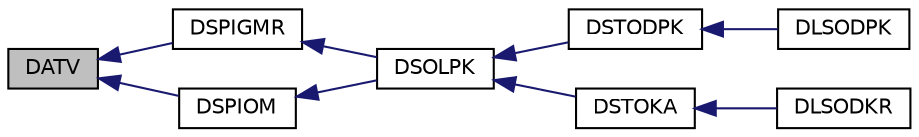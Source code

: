 digraph G
{
  edge [fontname="Helvetica",fontsize="10",labelfontname="Helvetica",labelfontsize="10"];
  node [fontname="Helvetica",fontsize="10",shape=record];
  rankdir=LR;
  Node1 [label="DATV",height=0.2,width=0.4,color="black", fillcolor="grey75", style="filled" fontcolor="black"];
  Node1 -> Node2 [dir=back,color="midnightblue",fontsize="10",style="solid",fontname="Helvetica"];
  Node2 [label="DSPIGMR",height=0.2,width=0.4,color="black", fillcolor="white", style="filled",URL="$opkda1_8f90.html#a74cdb276c555faf24326600134bdcd14"];
  Node2 -> Node3 [dir=back,color="midnightblue",fontsize="10",style="solid",fontname="Helvetica"];
  Node3 [label="DSOLPK",height=0.2,width=0.4,color="black", fillcolor="white", style="filled",URL="$opkda1_8f90.html#af331105343b0c9a91b55e7ad201199c0"];
  Node3 -> Node4 [dir=back,color="midnightblue",fontsize="10",style="solid",fontname="Helvetica"];
  Node4 [label="DSTODPK",height=0.2,width=0.4,color="black", fillcolor="white", style="filled",URL="$opkda1_8f90.html#ac316a22658cc40e317285fa52583a0bc"];
  Node4 -> Node5 [dir=back,color="midnightblue",fontsize="10",style="solid",fontname="Helvetica"];
  Node5 [label="DLSODPK",height=0.2,width=0.4,color="black", fillcolor="white", style="filled",URL="$opkdmain_8f90.html#abfd1fd76148d80747a6fd105a6c3cca8"];
  Node3 -> Node6 [dir=back,color="midnightblue",fontsize="10",style="solid",fontname="Helvetica"];
  Node6 [label="DSTOKA",height=0.2,width=0.4,color="black", fillcolor="white", style="filled",URL="$opkda1_8f90.html#aa5d15943200f3d1261087a7d67337822"];
  Node6 -> Node7 [dir=back,color="midnightblue",fontsize="10",style="solid",fontname="Helvetica"];
  Node7 [label="DLSODKR",height=0.2,width=0.4,color="black", fillcolor="white", style="filled",URL="$opkdmain_8f90.html#afd6a4d460cf75c6278c36e819dc9c763"];
  Node1 -> Node8 [dir=back,color="midnightblue",fontsize="10",style="solid",fontname="Helvetica"];
  Node8 [label="DSPIOM",height=0.2,width=0.4,color="black", fillcolor="white", style="filled",URL="$opkda1_8f90.html#abee56e608d953c8f2187dbf9fe897ef5"];
  Node8 -> Node3 [dir=back,color="midnightblue",fontsize="10",style="solid",fontname="Helvetica"];
}
